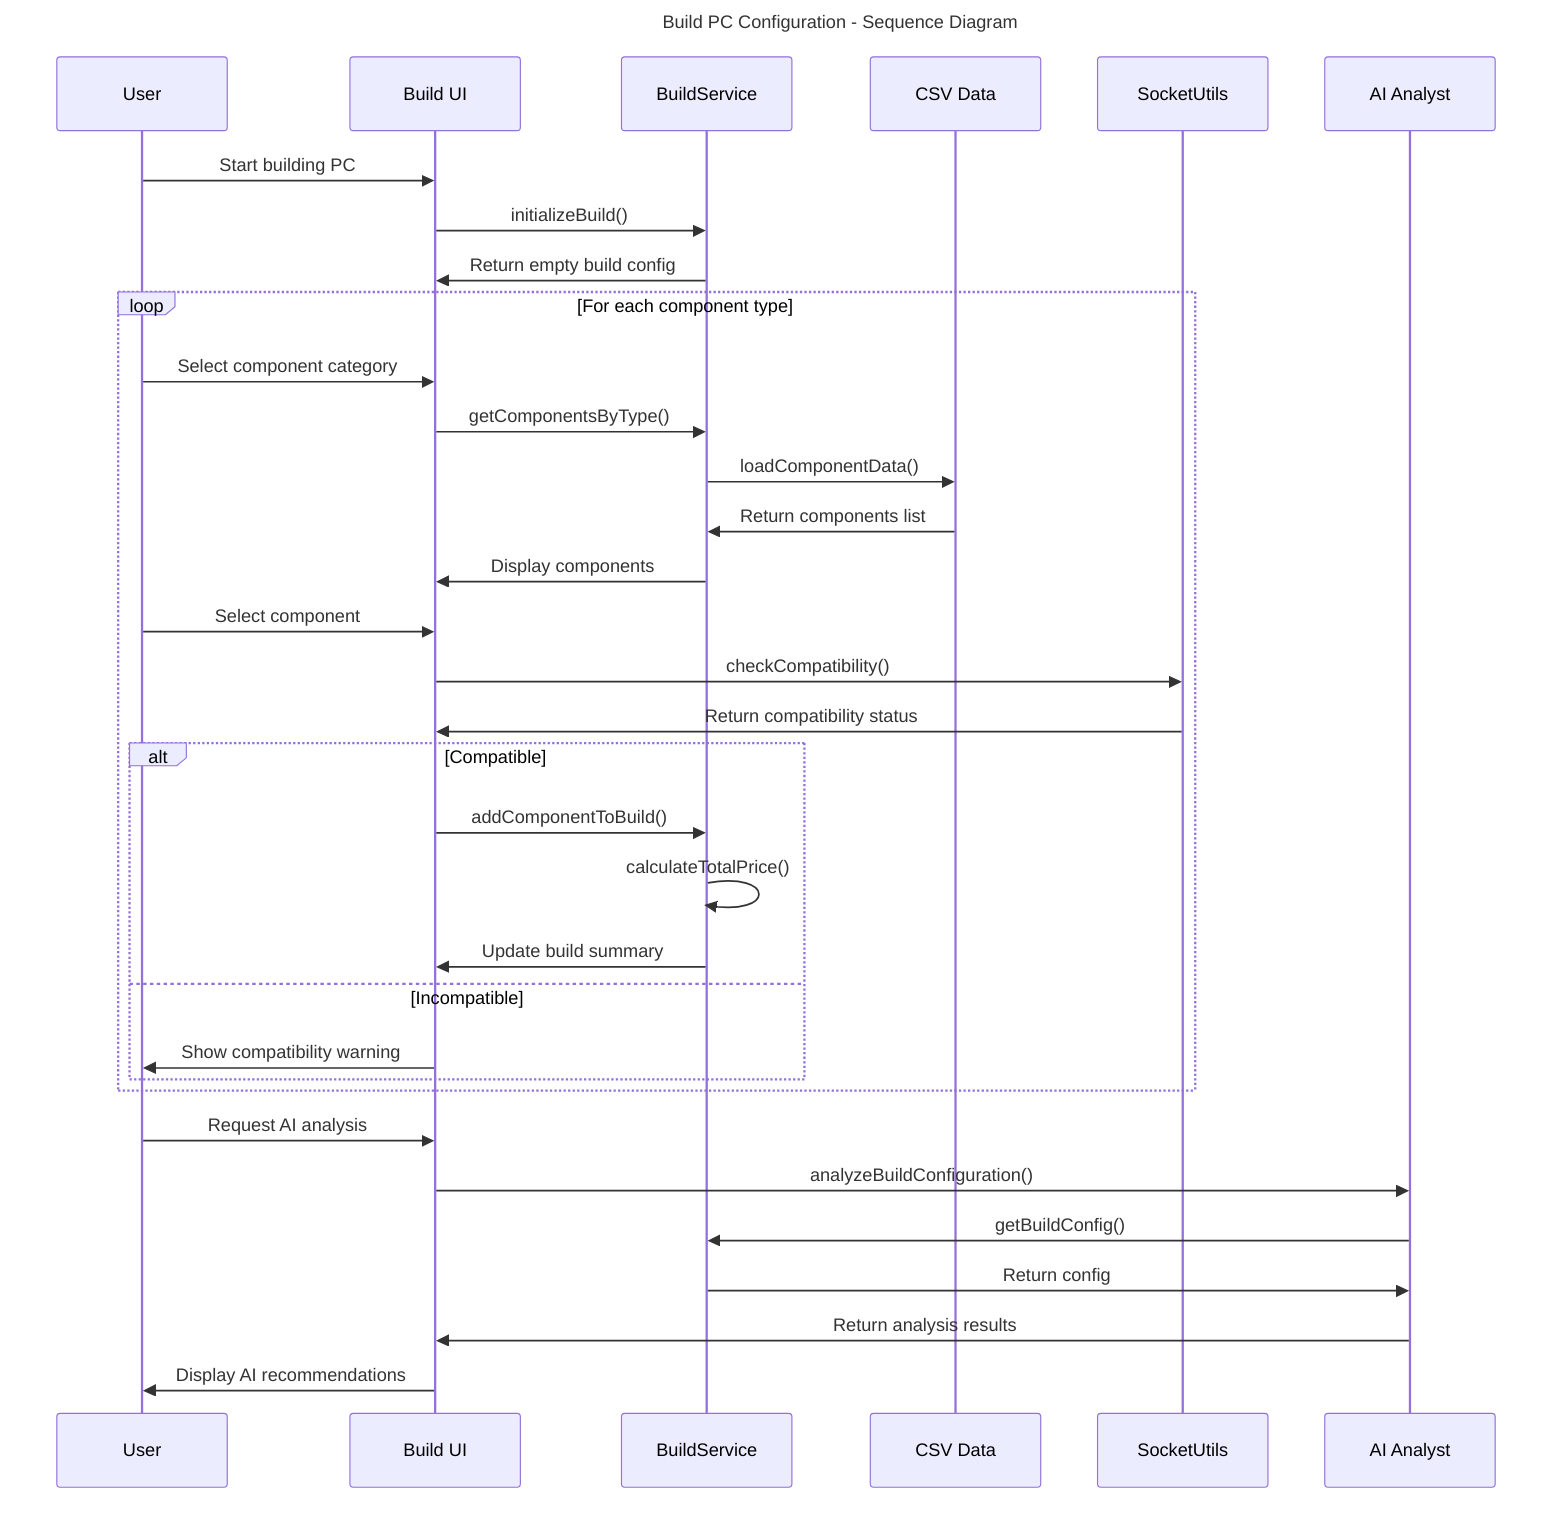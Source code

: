 ---
title: Build PC Configuration - Sequence Diagram
---
sequenceDiagram
    participant User
    participant UI as Build UI
    participant BuildService
    participant CSVData as CSV Data
    participant SocketUtils
    participant AIService as AI Analyst

    User->>UI: Start building PC
    UI->>BuildService: initializeBuild()
    BuildService->>UI: Return empty build config
    
    loop For each component type
        User->>UI: Select component category
        UI->>BuildService: getComponentsByType()
        BuildService->>CSVData: loadComponentData()
        CSVData->>BuildService: Return components list
        BuildService->>UI: Display components
        User->>UI: Select component
        UI->>SocketUtils: checkCompatibility()
        SocketUtils->>UI: Return compatibility status
        alt Compatible
            UI->>BuildService: addComponentToBuild()
            BuildService->>BuildService: calculateTotalPrice()
            BuildService->>UI: Update build summary
        else Incompatible
            UI->>User: Show compatibility warning
        end
    end
    
    User->>UI: Request AI analysis
    UI->>AIService: analyzeBuildConfiguration()
    AIService->>BuildService: getBuildConfig()
    BuildService->>AIService: Return config
    AIService->>UI: Return analysis results
    UI->>User: Display AI recommendations